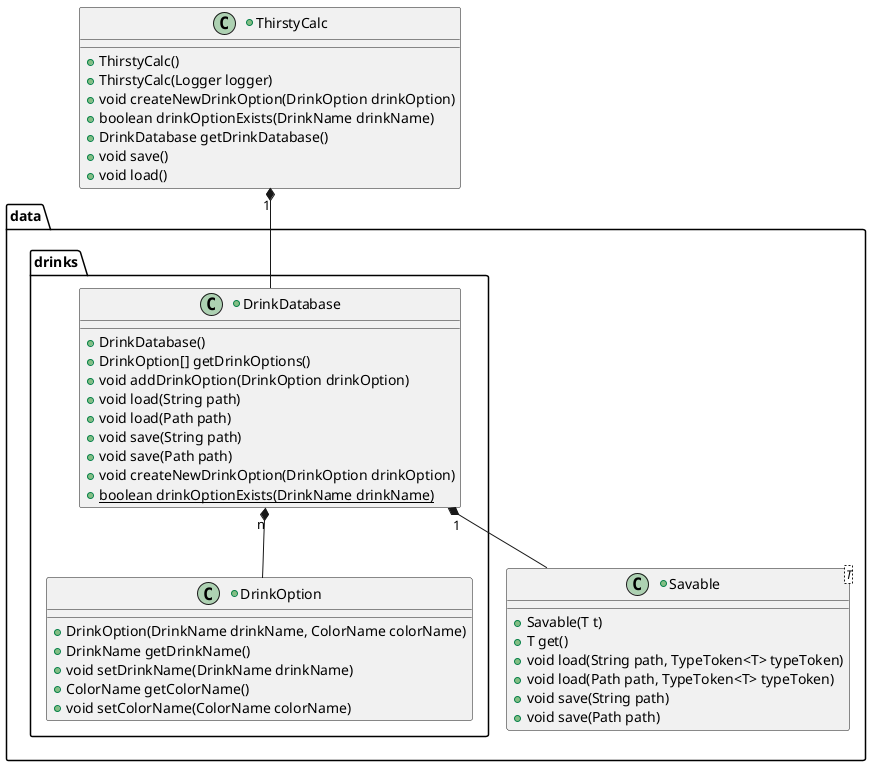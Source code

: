 @startuml

package data {
    package drinks {
        +class DrinkDatabase {
            + DrinkDatabase()
            + DrinkOption[] getDrinkOptions()
            + void addDrinkOption(DrinkOption drinkOption)
            + void load(String path)
            + void load(Path path)
            + void save(String path)
            + void save(Path path)
            + void createNewDrinkOption(DrinkOption drinkOption)
            + {static} boolean drinkOptionExists(DrinkName drinkName)
        }

        +class DrinkOption {
            + DrinkOption(DrinkName drinkName, ColorName colorName)
            + DrinkName getDrinkName()
            + void setDrinkName(DrinkName drinkName)
            + ColorName getColorName()
            + void setColorName(ColorName colorName)
        }
    }

    +class Savable<T> {
        + Savable(T t)
        + T get()
        + void load(String path, TypeToken<T> typeToken)
        + void load(Path path, TypeToken<T> typeToken)
        + void save(String path)
        + void save(Path path)
    }
}

+class ThirstyCalc {
    + ThirstyCalc()
    + ThirstyCalc(Logger logger)
    + void createNewDrinkOption(DrinkOption drinkOption)
    + boolean drinkOptionExists(DrinkName drinkName)
    + DrinkDatabase getDrinkDatabase()
    + void save()
    + void load()
}

' Relations
DrinkDatabase "n" *-- DrinkOption
DrinkDatabase "1" *-- Savable
ThirstyCalc "1" *-- DrinkDatabase

@enduml
